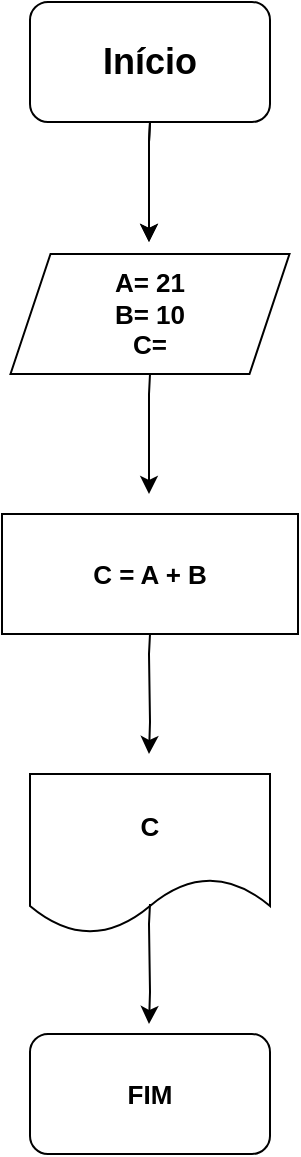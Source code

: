 <mxfile version="17.1.0" type="github">
  <diagram id="C5RBs43oDa-KdzZeNtuy" name="Page-1">
    <mxGraphModel dx="1038" dy="571" grid="1" gridSize="13" guides="1" tooltips="1" connect="1" arrows="1" fold="1" page="1" pageScale="1" pageWidth="827" pageHeight="1169" math="0" shadow="0">
      <root>
        <mxCell id="WIyWlLk6GJQsqaUBKTNV-0" />
        <mxCell id="WIyWlLk6GJQsqaUBKTNV-1" parent="WIyWlLk6GJQsqaUBKTNV-0" />
        <mxCell id="NkqkLdcEl6JzajYZbMns-0" value="&lt;h2&gt;Início&lt;/h2&gt;" style="rounded=1;whiteSpace=wrap;html=1;" vertex="1" parent="WIyWlLk6GJQsqaUBKTNV-1">
          <mxGeometry x="60" y="30" width="120" height="60" as="geometry" />
        </mxCell>
        <mxCell id="NkqkLdcEl6JzajYZbMns-1" value="" style="endArrow=classic;html=1;rounded=0;" edge="1" parent="WIyWlLk6GJQsqaUBKTNV-1">
          <mxGeometry width="50" height="50" relative="1" as="geometry">
            <mxPoint x="120" y="90" as="sourcePoint" />
            <mxPoint x="119.5" y="150" as="targetPoint" />
            <Array as="points">
              <mxPoint x="119.5" y="100" />
            </Array>
          </mxGeometry>
        </mxCell>
        <mxCell id="NkqkLdcEl6JzajYZbMns-3" value="&lt;b&gt;A= 21&lt;br&gt;B= 10&lt;br&gt;C=&lt;br&gt;&lt;/b&gt;" style="shape=parallelogram;perimeter=parallelogramPerimeter;whiteSpace=wrap;html=1;fixedSize=1;fontSize=13;" vertex="1" parent="WIyWlLk6GJQsqaUBKTNV-1">
          <mxGeometry x="50.25" y="156" width="139.5" height="60" as="geometry" />
        </mxCell>
        <mxCell id="NkqkLdcEl6JzajYZbMns-4" value="" style="endArrow=classic;html=1;rounded=0;" edge="1" parent="WIyWlLk6GJQsqaUBKTNV-1">
          <mxGeometry width="50" height="50" relative="1" as="geometry">
            <mxPoint x="120" y="90" as="sourcePoint" />
            <mxPoint x="119.5" y="150" as="targetPoint" />
            <Array as="points">
              <mxPoint x="119.5" y="100" />
            </Array>
          </mxGeometry>
        </mxCell>
        <mxCell id="NkqkLdcEl6JzajYZbMns-5" value="" style="endArrow=classic;html=1;rounded=0;" edge="1" parent="WIyWlLk6GJQsqaUBKTNV-1">
          <mxGeometry width="50" height="50" relative="1" as="geometry">
            <mxPoint x="120" y="216" as="sourcePoint" />
            <mxPoint x="119.5" y="276" as="targetPoint" />
            <Array as="points">
              <mxPoint x="119.5" y="226" />
            </Array>
          </mxGeometry>
        </mxCell>
        <mxCell id="NkqkLdcEl6JzajYZbMns-6" value="C = A + B" style="rounded=0;whiteSpace=wrap;html=1;fontSize=13;fontStyle=1" vertex="1" parent="WIyWlLk6GJQsqaUBKTNV-1">
          <mxGeometry x="46" y="286" width="148" height="60" as="geometry" />
        </mxCell>
        <mxCell id="NkqkLdcEl6JzajYZbMns-7" value="&lt;b&gt;C&lt;/b&gt;" style="shape=document;whiteSpace=wrap;html=1;boundedLbl=1;fontSize=13;size=0.35;" vertex="1" parent="WIyWlLk6GJQsqaUBKTNV-1">
          <mxGeometry x="60" y="416" width="120" height="80" as="geometry" />
        </mxCell>
        <mxCell id="NkqkLdcEl6JzajYZbMns-8" value="" style="endArrow=classic;html=1;rounded=0;" edge="1" parent="WIyWlLk6GJQsqaUBKTNV-1">
          <mxGeometry width="50" height="50" relative="1" as="geometry">
            <mxPoint x="120" y="346" as="sourcePoint" />
            <mxPoint x="119.5" y="406" as="targetPoint" />
            <Array as="points">
              <mxPoint x="119.5" y="356" />
              <mxPoint x="120" y="390" />
            </Array>
          </mxGeometry>
        </mxCell>
        <mxCell id="NkqkLdcEl6JzajYZbMns-9" value="" style="endArrow=classic;html=1;rounded=0;" edge="1" parent="WIyWlLk6GJQsqaUBKTNV-1">
          <mxGeometry width="50" height="50" relative="1" as="geometry">
            <mxPoint x="120" y="481" as="sourcePoint" />
            <mxPoint x="119.5" y="541" as="targetPoint" />
            <Array as="points">
              <mxPoint x="119.5" y="491" />
              <mxPoint x="120" y="525" />
            </Array>
          </mxGeometry>
        </mxCell>
        <mxCell id="NkqkLdcEl6JzajYZbMns-10" value="&lt;b&gt;FIM&lt;/b&gt;" style="rounded=1;whiteSpace=wrap;html=1;fontSize=13;" vertex="1" parent="WIyWlLk6GJQsqaUBKTNV-1">
          <mxGeometry x="60" y="546" width="120" height="60" as="geometry" />
        </mxCell>
      </root>
    </mxGraphModel>
  </diagram>
</mxfile>
